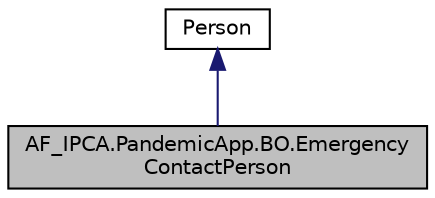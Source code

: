 digraph "AF_IPCA.PandemicApp.BO.EmergencyContactPerson"
{
 // LATEX_PDF_SIZE
  edge [fontname="Helvetica",fontsize="10",labelfontname="Helvetica",labelfontsize="10"];
  node [fontname="Helvetica",fontsize="10",shape=record];
  Node1 [label="AF_IPCA.PandemicApp.BO.Emergency\lContactPerson",height=0.2,width=0.4,color="black", fillcolor="grey75", style="filled", fontcolor="black",tooltip="This class is the structure of an emergency contact person. It inherits from class Person"];
  Node2 -> Node1 [dir="back",color="midnightblue",fontsize="10",style="solid",fontname="Helvetica"];
  Node2 [label="Person",height=0.2,width=0.4,color="black", fillcolor="white", style="filled",URL="$de/da0/class_a_f___i_p_c_a_1_1_pandemic_app_1_1_b_o_1_1_person.html",tooltip="This is Person's class. This will define a person."];
}
